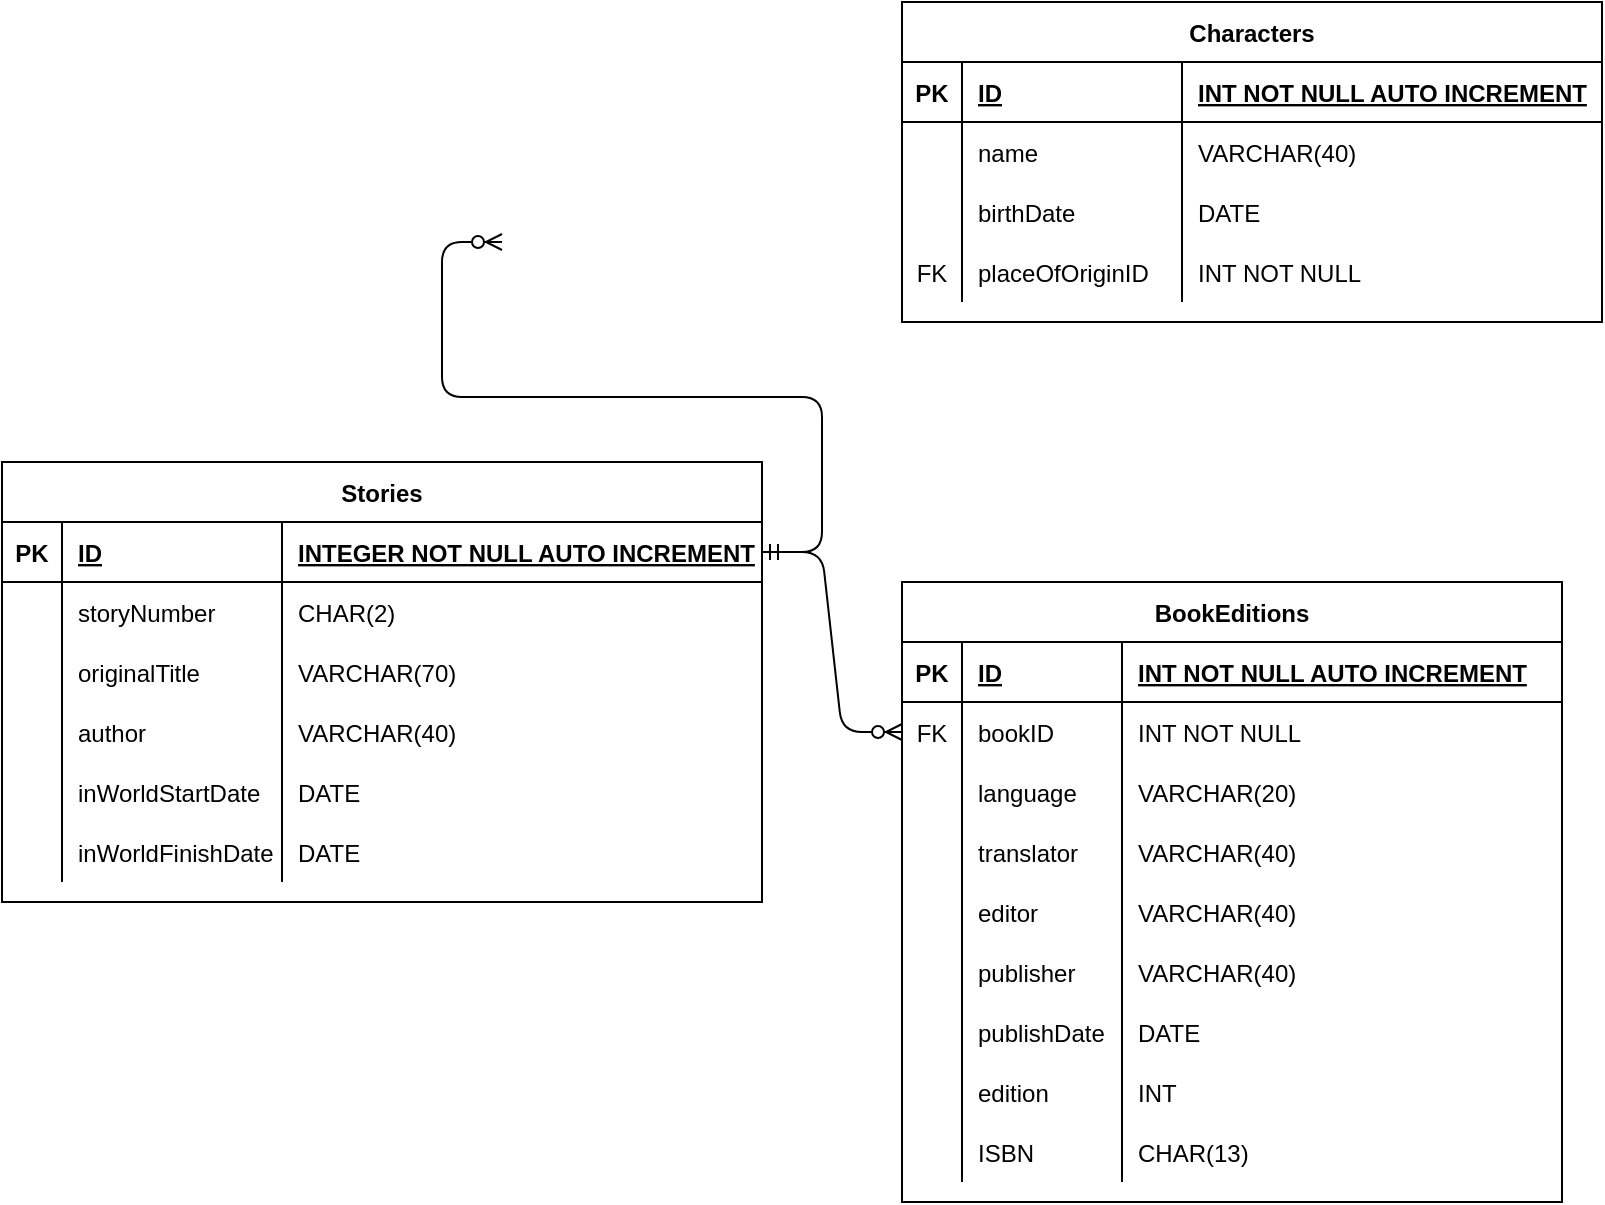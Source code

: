 <mxfile version="14.4.3" type="device"><diagram id="Oy4nCNZJ_92VY1adst9V" name="Page-1"><mxGraphModel dx="926" dy="1310" grid="1" gridSize="10" guides="1" tooltips="1" connect="1" arrows="1" fold="1" page="0" pageScale="1" pageWidth="1100" pageHeight="850" math="0" shadow="0"><root><mxCell id="0"/><mxCell id="1" parent="0"/><mxCell id="5tN_UWt4duT0Om2sR7RE-2" value="Characters" style="shape=table;startSize=30;container=1;collapsible=1;childLayout=tableLayout;fixedRows=1;rowLines=0;fontStyle=1;align=center;resizeLast=1;" parent="1" vertex="1"><mxGeometry x="250" y="-430" width="350" height="160" as="geometry"><mxRectangle x="50" y="-410" width="100" height="30" as="alternateBounds"/></mxGeometry></mxCell><mxCell id="5tN_UWt4duT0Om2sR7RE-3" value="" style="shape=partialRectangle;collapsible=0;dropTarget=0;pointerEvents=0;fillColor=none;top=0;left=0;bottom=1;right=0;points=[[0,0.5],[1,0.5]];portConstraint=eastwest;" parent="5tN_UWt4duT0Om2sR7RE-2" vertex="1"><mxGeometry y="30" width="350" height="30" as="geometry"/></mxCell><mxCell id="5tN_UWt4duT0Om2sR7RE-4" value="PK" style="shape=partialRectangle;connectable=0;fillColor=none;top=0;left=0;bottom=0;right=0;fontStyle=1;overflow=hidden;" parent="5tN_UWt4duT0Om2sR7RE-3" vertex="1"><mxGeometry width="30" height="30" as="geometry"/></mxCell><mxCell id="5tN_UWt4duT0Om2sR7RE-5" value="ID" style="shape=partialRectangle;connectable=0;fillColor=none;top=0;left=0;bottom=0;right=0;align=left;spacingLeft=6;fontStyle=5;overflow=hidden;" parent="5tN_UWt4duT0Om2sR7RE-3" vertex="1"><mxGeometry x="30" width="110" height="30" as="geometry"/></mxCell><mxCell id="5tN_UWt4duT0Om2sR7RE-15" value="INT NOT NULL AUTO INCREMENT" style="shape=partialRectangle;connectable=0;fillColor=none;top=0;left=0;bottom=0;right=0;align=left;spacingLeft=6;fontStyle=5;overflow=hidden;" parent="5tN_UWt4duT0Om2sR7RE-3" vertex="1"><mxGeometry x="140" width="210" height="30" as="geometry"/></mxCell><mxCell id="5tN_UWt4duT0Om2sR7RE-6" value="" style="shape=partialRectangle;collapsible=0;dropTarget=0;pointerEvents=0;fillColor=none;top=0;left=0;bottom=0;right=0;points=[[0,0.5],[1,0.5]];portConstraint=eastwest;" parent="5tN_UWt4duT0Om2sR7RE-2" vertex="1"><mxGeometry y="60" width="350" height="30" as="geometry"/></mxCell><mxCell id="5tN_UWt4duT0Om2sR7RE-7" value="" style="shape=partialRectangle;connectable=0;fillColor=none;top=0;left=0;bottom=0;right=0;editable=1;overflow=hidden;" parent="5tN_UWt4duT0Om2sR7RE-6" vertex="1"><mxGeometry width="30" height="30" as="geometry"/></mxCell><mxCell id="5tN_UWt4duT0Om2sR7RE-8" value="name" style="shape=partialRectangle;connectable=0;fillColor=none;top=0;left=0;bottom=0;right=0;align=left;spacingLeft=6;overflow=hidden;" parent="5tN_UWt4duT0Om2sR7RE-6" vertex="1"><mxGeometry x="30" width="110" height="30" as="geometry"/></mxCell><mxCell id="5tN_UWt4duT0Om2sR7RE-16" value="VARCHAR(40)" style="shape=partialRectangle;connectable=0;fillColor=none;top=0;left=0;bottom=0;right=0;align=left;spacingLeft=6;overflow=hidden;" parent="5tN_UWt4duT0Om2sR7RE-6" vertex="1"><mxGeometry x="140" width="210" height="30" as="geometry"/></mxCell><mxCell id="5tN_UWt4duT0Om2sR7RE-9" value="" style="shape=partialRectangle;collapsible=0;dropTarget=0;pointerEvents=0;fillColor=none;top=0;left=0;bottom=0;right=0;points=[[0,0.5],[1,0.5]];portConstraint=eastwest;" parent="5tN_UWt4duT0Om2sR7RE-2" vertex="1"><mxGeometry y="90" width="350" height="30" as="geometry"/></mxCell><mxCell id="5tN_UWt4duT0Om2sR7RE-10" value="" style="shape=partialRectangle;connectable=0;fillColor=none;top=0;left=0;bottom=0;right=0;editable=1;overflow=hidden;" parent="5tN_UWt4duT0Om2sR7RE-9" vertex="1"><mxGeometry width="30" height="30" as="geometry"/></mxCell><mxCell id="5tN_UWt4duT0Om2sR7RE-11" value="birthDate" style="shape=partialRectangle;connectable=0;fillColor=none;top=0;left=0;bottom=0;right=0;align=left;spacingLeft=6;overflow=hidden;" parent="5tN_UWt4duT0Om2sR7RE-9" vertex="1"><mxGeometry x="30" width="110" height="30" as="geometry"/></mxCell><mxCell id="5tN_UWt4duT0Om2sR7RE-17" value="DATE" style="shape=partialRectangle;connectable=0;fillColor=none;top=0;left=0;bottom=0;right=0;align=left;spacingLeft=6;overflow=hidden;" parent="5tN_UWt4duT0Om2sR7RE-9" vertex="1"><mxGeometry x="140" width="210" height="30" as="geometry"/></mxCell><mxCell id="5tN_UWt4duT0Om2sR7RE-12" value="" style="shape=partialRectangle;collapsible=0;dropTarget=0;pointerEvents=0;fillColor=none;top=0;left=0;bottom=0;right=0;points=[[0,0.5],[1,0.5]];portConstraint=eastwest;" parent="5tN_UWt4duT0Om2sR7RE-2" vertex="1"><mxGeometry y="120" width="350" height="30" as="geometry"/></mxCell><mxCell id="5tN_UWt4duT0Om2sR7RE-13" value="FK" style="shape=partialRectangle;connectable=0;fillColor=none;top=0;left=0;bottom=0;right=0;editable=1;overflow=hidden;" parent="5tN_UWt4duT0Om2sR7RE-12" vertex="1"><mxGeometry width="30" height="30" as="geometry"/></mxCell><mxCell id="5tN_UWt4duT0Om2sR7RE-14" value="placeOfOriginID" style="shape=partialRectangle;connectable=0;fillColor=none;top=0;left=0;bottom=0;right=0;align=left;spacingLeft=6;overflow=hidden;" parent="5tN_UWt4duT0Om2sR7RE-12" vertex="1"><mxGeometry x="30" width="110" height="30" as="geometry"/></mxCell><mxCell id="5tN_UWt4duT0Om2sR7RE-18" value="INT NOT NULL" style="shape=partialRectangle;connectable=0;fillColor=none;top=0;left=0;bottom=0;right=0;align=left;spacingLeft=6;overflow=hidden;" parent="5tN_UWt4duT0Om2sR7RE-12" vertex="1"><mxGeometry x="140" width="210" height="30" as="geometry"/></mxCell><mxCell id="5tN_UWt4duT0Om2sR7RE-28" value="Stories" style="shape=table;startSize=30;container=1;collapsible=1;childLayout=tableLayout;fixedRows=1;rowLines=0;fontStyle=1;align=center;resizeLast=1;" parent="1" vertex="1"><mxGeometry x="-200" y="-200" width="380" height="220" as="geometry"/></mxCell><mxCell id="5tN_UWt4duT0Om2sR7RE-29" value="" style="shape=partialRectangle;collapsible=0;dropTarget=0;pointerEvents=0;fillColor=none;top=0;left=0;bottom=1;right=0;points=[[0,0.5],[1,0.5]];portConstraint=eastwest;" parent="5tN_UWt4duT0Om2sR7RE-28" vertex="1"><mxGeometry y="30" width="380" height="30" as="geometry"/></mxCell><mxCell id="5tN_UWt4duT0Om2sR7RE-30" value="PK" style="shape=partialRectangle;connectable=0;fillColor=none;top=0;left=0;bottom=0;right=0;fontStyle=1;overflow=hidden;" parent="5tN_UWt4duT0Om2sR7RE-29" vertex="1"><mxGeometry width="30" height="30" as="geometry"/></mxCell><mxCell id="5tN_UWt4duT0Om2sR7RE-31" value="ID" style="shape=partialRectangle;connectable=0;fillColor=none;top=0;left=0;bottom=0;right=0;align=left;spacingLeft=6;fontStyle=5;overflow=hidden;" parent="5tN_UWt4duT0Om2sR7RE-29" vertex="1"><mxGeometry x="30" width="110" height="30" as="geometry"/></mxCell><mxCell id="5tN_UWt4duT0Om2sR7RE-41" value="INTEGER NOT NULL AUTO INCREMENT" style="shape=partialRectangle;connectable=0;fillColor=none;top=0;left=0;bottom=0;right=0;align=left;spacingLeft=6;fontStyle=5;overflow=hidden;" parent="5tN_UWt4duT0Om2sR7RE-29" vertex="1"><mxGeometry x="140" width="240" height="30" as="geometry"/></mxCell><mxCell id="5tN_UWt4duT0Om2sR7RE-32" value="" style="shape=partialRectangle;collapsible=0;dropTarget=0;pointerEvents=0;fillColor=none;top=0;left=0;bottom=0;right=0;points=[[0,0.5],[1,0.5]];portConstraint=eastwest;" parent="5tN_UWt4duT0Om2sR7RE-28" vertex="1"><mxGeometry y="60" width="380" height="30" as="geometry"/></mxCell><mxCell id="5tN_UWt4duT0Om2sR7RE-33" value="" style="shape=partialRectangle;connectable=0;fillColor=none;top=0;left=0;bottom=0;right=0;editable=1;overflow=hidden;" parent="5tN_UWt4duT0Om2sR7RE-32" vertex="1"><mxGeometry width="30" height="30" as="geometry"/></mxCell><mxCell id="5tN_UWt4duT0Om2sR7RE-34" value="storyNumber" style="shape=partialRectangle;connectable=0;fillColor=none;top=0;left=0;bottom=0;right=0;align=left;spacingLeft=6;overflow=hidden;" parent="5tN_UWt4duT0Om2sR7RE-32" vertex="1"><mxGeometry x="30" width="110" height="30" as="geometry"/></mxCell><mxCell id="5tN_UWt4duT0Om2sR7RE-42" value="CHAR(2)" style="shape=partialRectangle;connectable=0;fillColor=none;top=0;left=0;bottom=0;right=0;align=left;spacingLeft=6;overflow=hidden;" parent="5tN_UWt4duT0Om2sR7RE-32" vertex="1"><mxGeometry x="140" width="240" height="30" as="geometry"/></mxCell><mxCell id="5tN_UWt4duT0Om2sR7RE-82" style="shape=partialRectangle;collapsible=0;dropTarget=0;pointerEvents=0;fillColor=none;top=0;left=0;bottom=0;right=0;points=[[0,0.5],[1,0.5]];portConstraint=eastwest;" parent="5tN_UWt4duT0Om2sR7RE-28" vertex="1"><mxGeometry y="90" width="380" height="30" as="geometry"/></mxCell><mxCell id="5tN_UWt4duT0Om2sR7RE-83" style="shape=partialRectangle;connectable=0;fillColor=none;top=0;left=0;bottom=0;right=0;editable=1;overflow=hidden;" parent="5tN_UWt4duT0Om2sR7RE-82" vertex="1"><mxGeometry width="30" height="30" as="geometry"/></mxCell><mxCell id="5tN_UWt4duT0Om2sR7RE-84" value="originalTitle" style="shape=partialRectangle;connectable=0;fillColor=none;top=0;left=0;bottom=0;right=0;align=left;spacingLeft=6;overflow=hidden;" parent="5tN_UWt4duT0Om2sR7RE-82" vertex="1"><mxGeometry x="30" width="110" height="30" as="geometry"/></mxCell><mxCell id="5tN_UWt4duT0Om2sR7RE-85" value="VARCHAR(70)" style="shape=partialRectangle;connectable=0;fillColor=none;top=0;left=0;bottom=0;right=0;align=left;spacingLeft=6;overflow=hidden;" parent="5tN_UWt4duT0Om2sR7RE-82" vertex="1"><mxGeometry x="140" width="240" height="30" as="geometry"/></mxCell><mxCell id="5tN_UWt4duT0Om2sR7RE-35" value="" style="shape=partialRectangle;collapsible=0;dropTarget=0;pointerEvents=0;fillColor=none;top=0;left=0;bottom=0;right=0;points=[[0,0.5],[1,0.5]];portConstraint=eastwest;" parent="5tN_UWt4duT0Om2sR7RE-28" vertex="1"><mxGeometry y="120" width="380" height="30" as="geometry"/></mxCell><mxCell id="5tN_UWt4duT0Om2sR7RE-36" value="" style="shape=partialRectangle;connectable=0;fillColor=none;top=0;left=0;bottom=0;right=0;editable=1;overflow=hidden;" parent="5tN_UWt4duT0Om2sR7RE-35" vertex="1"><mxGeometry width="30" height="30" as="geometry"/></mxCell><mxCell id="5tN_UWt4duT0Om2sR7RE-37" value="author" style="shape=partialRectangle;connectable=0;fillColor=none;top=0;left=0;bottom=0;right=0;align=left;spacingLeft=6;overflow=hidden;" parent="5tN_UWt4duT0Om2sR7RE-35" vertex="1"><mxGeometry x="30" width="110" height="30" as="geometry"/></mxCell><mxCell id="5tN_UWt4duT0Om2sR7RE-43" value="VARCHAR(40)" style="shape=partialRectangle;connectable=0;fillColor=none;top=0;left=0;bottom=0;right=0;align=left;spacingLeft=6;overflow=hidden;" parent="5tN_UWt4duT0Om2sR7RE-35" vertex="1"><mxGeometry x="140" width="240" height="30" as="geometry"/></mxCell><mxCell id="5tN_UWt4duT0Om2sR7RE-53" style="shape=partialRectangle;collapsible=0;dropTarget=0;pointerEvents=0;fillColor=none;top=0;left=0;bottom=0;right=0;points=[[0,0.5],[1,0.5]];portConstraint=eastwest;" parent="5tN_UWt4duT0Om2sR7RE-28" vertex="1"><mxGeometry y="150" width="380" height="30" as="geometry"/></mxCell><mxCell id="5tN_UWt4duT0Om2sR7RE-54" style="shape=partialRectangle;connectable=0;fillColor=none;top=0;left=0;bottom=0;right=0;editable=1;overflow=hidden;" parent="5tN_UWt4duT0Om2sR7RE-53" vertex="1"><mxGeometry width="30" height="30" as="geometry"/></mxCell><mxCell id="5tN_UWt4duT0Om2sR7RE-55" value="inWorldStartDate" style="shape=partialRectangle;connectable=0;fillColor=none;top=0;left=0;bottom=0;right=0;align=left;spacingLeft=6;overflow=hidden;" parent="5tN_UWt4duT0Om2sR7RE-53" vertex="1"><mxGeometry x="30" width="110" height="30" as="geometry"/></mxCell><mxCell id="5tN_UWt4duT0Om2sR7RE-56" value="DATE" style="shape=partialRectangle;connectable=0;fillColor=none;top=0;left=0;bottom=0;right=0;align=left;spacingLeft=6;overflow=hidden;" parent="5tN_UWt4duT0Om2sR7RE-53" vertex="1"><mxGeometry x="140" width="240" height="30" as="geometry"/></mxCell><mxCell id="5tN_UWt4duT0Om2sR7RE-57" style="shape=partialRectangle;collapsible=0;dropTarget=0;pointerEvents=0;fillColor=none;top=0;left=0;bottom=0;right=0;points=[[0,0.5],[1,0.5]];portConstraint=eastwest;" parent="5tN_UWt4duT0Om2sR7RE-28" vertex="1"><mxGeometry y="180" width="380" height="30" as="geometry"/></mxCell><mxCell id="5tN_UWt4duT0Om2sR7RE-58" style="shape=partialRectangle;connectable=0;fillColor=none;top=0;left=0;bottom=0;right=0;editable=1;overflow=hidden;" parent="5tN_UWt4duT0Om2sR7RE-57" vertex="1"><mxGeometry width="30" height="30" as="geometry"/></mxCell><mxCell id="5tN_UWt4duT0Om2sR7RE-59" value="inWorldFinishDate" style="shape=partialRectangle;connectable=0;fillColor=none;top=0;left=0;bottom=0;right=0;align=left;spacingLeft=6;overflow=hidden;" parent="5tN_UWt4duT0Om2sR7RE-57" vertex="1"><mxGeometry x="30" width="110" height="30" as="geometry"/></mxCell><mxCell id="5tN_UWt4duT0Om2sR7RE-60" value="DATE" style="shape=partialRectangle;connectable=0;fillColor=none;top=0;left=0;bottom=0;right=0;align=left;spacingLeft=6;overflow=hidden;" parent="5tN_UWt4duT0Om2sR7RE-57" vertex="1"><mxGeometry x="140" width="240" height="30" as="geometry"/></mxCell><mxCell id="5tN_UWt4duT0Om2sR7RE-61" value="BookEditions" style="shape=table;startSize=30;container=1;collapsible=1;childLayout=tableLayout;fixedRows=1;rowLines=0;fontStyle=1;align=center;resizeLast=1;" parent="1" vertex="1"><mxGeometry x="250" y="-140" width="330" height="310" as="geometry"/></mxCell><mxCell id="5tN_UWt4duT0Om2sR7RE-62" value="" style="shape=partialRectangle;collapsible=0;dropTarget=0;pointerEvents=0;fillColor=none;top=0;left=0;bottom=1;right=0;points=[[0,0.5],[1,0.5]];portConstraint=eastwest;" parent="5tN_UWt4duT0Om2sR7RE-61" vertex="1"><mxGeometry y="30" width="330" height="30" as="geometry"/></mxCell><mxCell id="5tN_UWt4duT0Om2sR7RE-63" value="PK" style="shape=partialRectangle;connectable=0;fillColor=none;top=0;left=0;bottom=0;right=0;fontStyle=1;overflow=hidden;" parent="5tN_UWt4duT0Om2sR7RE-62" vertex="1"><mxGeometry width="30" height="30" as="geometry"/></mxCell><mxCell id="5tN_UWt4duT0Om2sR7RE-64" value="ID" style="shape=partialRectangle;connectable=0;fillColor=none;top=0;left=0;bottom=0;right=0;align=left;spacingLeft=6;fontStyle=5;overflow=hidden;" parent="5tN_UWt4duT0Om2sR7RE-62" vertex="1"><mxGeometry x="30" width="80" height="30" as="geometry"/></mxCell><mxCell id="5tN_UWt4duT0Om2sR7RE-74" value="INT NOT NULL AUTO INCREMENT" style="shape=partialRectangle;connectable=0;fillColor=none;top=0;left=0;bottom=0;right=0;align=left;spacingLeft=6;fontStyle=5;overflow=hidden;" parent="5tN_UWt4duT0Om2sR7RE-62" vertex="1"><mxGeometry x="110" width="220" height="30" as="geometry"/></mxCell><mxCell id="5tN_UWt4duT0Om2sR7RE-90" style="shape=partialRectangle;collapsible=0;dropTarget=0;pointerEvents=0;fillColor=none;top=0;left=0;bottom=0;right=0;points=[[0,0.5],[1,0.5]];portConstraint=eastwest;" parent="5tN_UWt4duT0Om2sR7RE-61" vertex="1"><mxGeometry y="60" width="330" height="30" as="geometry"/></mxCell><mxCell id="5tN_UWt4duT0Om2sR7RE-91" value="FK" style="shape=partialRectangle;connectable=0;fillColor=none;top=0;left=0;bottom=0;right=0;editable=1;overflow=hidden;" parent="5tN_UWt4duT0Om2sR7RE-90" vertex="1"><mxGeometry width="30" height="30" as="geometry"/></mxCell><mxCell id="5tN_UWt4duT0Om2sR7RE-92" value="bookID" style="shape=partialRectangle;connectable=0;fillColor=none;top=0;left=0;bottom=0;right=0;align=left;spacingLeft=6;overflow=hidden;" parent="5tN_UWt4duT0Om2sR7RE-90" vertex="1"><mxGeometry x="30" width="80" height="30" as="geometry"/></mxCell><mxCell id="5tN_UWt4duT0Om2sR7RE-93" value="INT NOT NULL" style="shape=partialRectangle;connectable=0;fillColor=none;top=0;left=0;bottom=0;right=0;align=left;spacingLeft=6;overflow=hidden;" parent="5tN_UWt4duT0Om2sR7RE-90" vertex="1"><mxGeometry x="110" width="220" height="30" as="geometry"/></mxCell><mxCell id="5tN_UWt4duT0Om2sR7RE-45" style="shape=partialRectangle;collapsible=0;dropTarget=0;pointerEvents=0;fillColor=none;top=0;left=0;bottom=0;right=0;points=[[0,0.5],[1,0.5]];portConstraint=eastwest;" parent="5tN_UWt4duT0Om2sR7RE-61" vertex="1"><mxGeometry y="90" width="330" height="30" as="geometry"/></mxCell><mxCell id="5tN_UWt4duT0Om2sR7RE-46" style="shape=partialRectangle;connectable=0;fillColor=none;top=0;left=0;bottom=0;right=0;editable=1;overflow=hidden;" parent="5tN_UWt4duT0Om2sR7RE-45" vertex="1"><mxGeometry width="30" height="30" as="geometry"/></mxCell><mxCell id="5tN_UWt4duT0Om2sR7RE-47" value="language" style="shape=partialRectangle;connectable=0;fillColor=none;top=0;left=0;bottom=0;right=0;align=left;spacingLeft=6;overflow=hidden;" parent="5tN_UWt4duT0Om2sR7RE-45" vertex="1"><mxGeometry x="30" width="80" height="30" as="geometry"/></mxCell><mxCell id="5tN_UWt4duT0Om2sR7RE-48" value="VARCHAR(20)" style="shape=partialRectangle;connectable=0;fillColor=none;top=0;left=0;bottom=0;right=0;align=left;spacingLeft=6;overflow=hidden;" parent="5tN_UWt4duT0Om2sR7RE-45" vertex="1"><mxGeometry x="110" width="220" height="30" as="geometry"/></mxCell><mxCell id="5tN_UWt4duT0Om2sR7RE-38" value="" style="shape=partialRectangle;collapsible=0;dropTarget=0;pointerEvents=0;fillColor=none;top=0;left=0;bottom=0;right=0;points=[[0,0.5],[1,0.5]];portConstraint=eastwest;" parent="5tN_UWt4duT0Om2sR7RE-61" vertex="1"><mxGeometry y="120" width="330" height="30" as="geometry"/></mxCell><mxCell id="5tN_UWt4duT0Om2sR7RE-39" value="" style="shape=partialRectangle;connectable=0;fillColor=none;top=0;left=0;bottom=0;right=0;editable=1;overflow=hidden;" parent="5tN_UWt4duT0Om2sR7RE-38" vertex="1"><mxGeometry width="30" height="30" as="geometry"/></mxCell><mxCell id="5tN_UWt4duT0Om2sR7RE-40" value="translator" style="shape=partialRectangle;connectable=0;fillColor=none;top=0;left=0;bottom=0;right=0;align=left;spacingLeft=6;overflow=hidden;" parent="5tN_UWt4duT0Om2sR7RE-38" vertex="1"><mxGeometry x="30" width="80" height="30" as="geometry"/></mxCell><mxCell id="5tN_UWt4duT0Om2sR7RE-44" value="VARCHAR(40)" style="shape=partialRectangle;connectable=0;fillColor=none;top=0;left=0;bottom=0;right=0;align=left;spacingLeft=6;overflow=hidden;" parent="5tN_UWt4duT0Om2sR7RE-38" vertex="1"><mxGeometry x="110" width="220" height="30" as="geometry"/></mxCell><mxCell id="5tN_UWt4duT0Om2sR7RE-49" style="shape=partialRectangle;collapsible=0;dropTarget=0;pointerEvents=0;fillColor=none;top=0;left=0;bottom=0;right=0;points=[[0,0.5],[1,0.5]];portConstraint=eastwest;" parent="5tN_UWt4duT0Om2sR7RE-61" vertex="1"><mxGeometry y="150" width="330" height="30" as="geometry"/></mxCell><mxCell id="5tN_UWt4duT0Om2sR7RE-50" style="shape=partialRectangle;connectable=0;fillColor=none;top=0;left=0;bottom=0;right=0;editable=1;overflow=hidden;" parent="5tN_UWt4duT0Om2sR7RE-49" vertex="1"><mxGeometry width="30" height="30" as="geometry"/></mxCell><mxCell id="5tN_UWt4duT0Om2sR7RE-51" value="editor" style="shape=partialRectangle;connectable=0;fillColor=none;top=0;left=0;bottom=0;right=0;align=left;spacingLeft=6;overflow=hidden;" parent="5tN_UWt4duT0Om2sR7RE-49" vertex="1"><mxGeometry x="30" width="80" height="30" as="geometry"/></mxCell><mxCell id="5tN_UWt4duT0Om2sR7RE-52" value="VARCHAR(40)" style="shape=partialRectangle;connectable=0;fillColor=none;top=0;left=0;bottom=0;right=0;align=left;spacingLeft=6;overflow=hidden;" parent="5tN_UWt4duT0Om2sR7RE-49" vertex="1"><mxGeometry x="110" width="220" height="30" as="geometry"/></mxCell><mxCell id="5tN_UWt4duT0Om2sR7RE-65" value="" style="shape=partialRectangle;collapsible=0;dropTarget=0;pointerEvents=0;fillColor=none;top=0;left=0;bottom=0;right=0;points=[[0,0.5],[1,0.5]];portConstraint=eastwest;" parent="5tN_UWt4duT0Om2sR7RE-61" vertex="1"><mxGeometry y="180" width="330" height="30" as="geometry"/></mxCell><mxCell id="5tN_UWt4duT0Om2sR7RE-66" value="" style="shape=partialRectangle;connectable=0;fillColor=none;top=0;left=0;bottom=0;right=0;editable=1;overflow=hidden;" parent="5tN_UWt4duT0Om2sR7RE-65" vertex="1"><mxGeometry width="30" height="30" as="geometry"/></mxCell><mxCell id="5tN_UWt4duT0Om2sR7RE-67" value="publisher" style="shape=partialRectangle;connectable=0;fillColor=none;top=0;left=0;bottom=0;right=0;align=left;spacingLeft=6;overflow=hidden;" parent="5tN_UWt4duT0Om2sR7RE-65" vertex="1"><mxGeometry x="30" width="80" height="30" as="geometry"/></mxCell><mxCell id="5tN_UWt4duT0Om2sR7RE-75" value="VARCHAR(40)" style="shape=partialRectangle;connectable=0;fillColor=none;top=0;left=0;bottom=0;right=0;align=left;spacingLeft=6;overflow=hidden;" parent="5tN_UWt4duT0Om2sR7RE-65" vertex="1"><mxGeometry x="110" width="220" height="30" as="geometry"/></mxCell><mxCell id="5tN_UWt4duT0Om2sR7RE-68" value="" style="shape=partialRectangle;collapsible=0;dropTarget=0;pointerEvents=0;fillColor=none;top=0;left=0;bottom=0;right=0;points=[[0,0.5],[1,0.5]];portConstraint=eastwest;" parent="5tN_UWt4duT0Om2sR7RE-61" vertex="1"><mxGeometry y="210" width="330" height="30" as="geometry"/></mxCell><mxCell id="5tN_UWt4duT0Om2sR7RE-69" value="" style="shape=partialRectangle;connectable=0;fillColor=none;top=0;left=0;bottom=0;right=0;editable=1;overflow=hidden;" parent="5tN_UWt4duT0Om2sR7RE-68" vertex="1"><mxGeometry width="30" height="30" as="geometry"/></mxCell><mxCell id="5tN_UWt4duT0Om2sR7RE-70" value="publishDate" style="shape=partialRectangle;connectable=0;fillColor=none;top=0;left=0;bottom=0;right=0;align=left;spacingLeft=6;overflow=hidden;" parent="5tN_UWt4duT0Om2sR7RE-68" vertex="1"><mxGeometry x="30" width="80" height="30" as="geometry"/></mxCell><mxCell id="5tN_UWt4duT0Om2sR7RE-76" value="DATE" style="shape=partialRectangle;connectable=0;fillColor=none;top=0;left=0;bottom=0;right=0;align=left;spacingLeft=6;overflow=hidden;" parent="5tN_UWt4duT0Om2sR7RE-68" vertex="1"><mxGeometry x="110" width="220" height="30" as="geometry"/></mxCell><mxCell id="5tN_UWt4duT0Om2sR7RE-98" style="shape=partialRectangle;collapsible=0;dropTarget=0;pointerEvents=0;fillColor=none;top=0;left=0;bottom=0;right=0;points=[[0,0.5],[1,0.5]];portConstraint=eastwest;" parent="5tN_UWt4duT0Om2sR7RE-61" vertex="1"><mxGeometry y="240" width="330" height="30" as="geometry"/></mxCell><mxCell id="5tN_UWt4duT0Om2sR7RE-99" style="shape=partialRectangle;connectable=0;fillColor=none;top=0;left=0;bottom=0;right=0;editable=1;overflow=hidden;" parent="5tN_UWt4duT0Om2sR7RE-98" vertex="1"><mxGeometry width="30" height="30" as="geometry"/></mxCell><mxCell id="5tN_UWt4duT0Om2sR7RE-100" value="edition" style="shape=partialRectangle;connectable=0;fillColor=none;top=0;left=0;bottom=0;right=0;align=left;spacingLeft=6;overflow=hidden;" parent="5tN_UWt4duT0Om2sR7RE-98" vertex="1"><mxGeometry x="30" width="80" height="30" as="geometry"/></mxCell><mxCell id="5tN_UWt4duT0Om2sR7RE-101" value="INT" style="shape=partialRectangle;connectable=0;fillColor=none;top=0;left=0;bottom=0;right=0;align=left;spacingLeft=6;overflow=hidden;" parent="5tN_UWt4duT0Om2sR7RE-98" vertex="1"><mxGeometry x="110" width="220" height="30" as="geometry"/></mxCell><mxCell id="5tN_UWt4duT0Om2sR7RE-71" value="" style="shape=partialRectangle;collapsible=0;dropTarget=0;pointerEvents=0;fillColor=none;top=0;left=0;bottom=0;right=0;points=[[0,0.5],[1,0.5]];portConstraint=eastwest;" parent="5tN_UWt4duT0Om2sR7RE-61" vertex="1"><mxGeometry y="270" width="330" height="30" as="geometry"/></mxCell><mxCell id="5tN_UWt4duT0Om2sR7RE-72" value="" style="shape=partialRectangle;connectable=0;fillColor=none;top=0;left=0;bottom=0;right=0;editable=1;overflow=hidden;" parent="5tN_UWt4duT0Om2sR7RE-71" vertex="1"><mxGeometry width="30" height="30" as="geometry"/></mxCell><mxCell id="5tN_UWt4duT0Om2sR7RE-73" value="ISBN" style="shape=partialRectangle;connectable=0;fillColor=none;top=0;left=0;bottom=0;right=0;align=left;spacingLeft=6;overflow=hidden;" parent="5tN_UWt4duT0Om2sR7RE-71" vertex="1"><mxGeometry x="30" width="80" height="30" as="geometry"/></mxCell><mxCell id="5tN_UWt4duT0Om2sR7RE-77" value="CHAR(13)" style="shape=partialRectangle;connectable=0;fillColor=none;top=0;left=0;bottom=0;right=0;align=left;spacingLeft=6;overflow=hidden;" parent="5tN_UWt4duT0Om2sR7RE-71" vertex="1"><mxGeometry x="110" width="220" height="30" as="geometry"/></mxCell><mxCell id="5tN_UWt4duT0Om2sR7RE-107" value="" style="edgeStyle=entityRelationEdgeStyle;fontSize=12;html=1;endArrow=ERzeroToMany;startArrow=ERmandOne;exitX=1;exitY=0.5;exitDx=0;exitDy=0;entryX=0;entryY=0.5;entryDx=0;entryDy=0;" parent="1" source="5tN_UWt4duT0Om2sR7RE-29" target="5tN_UWt4duT0Om2sR7RE-90" edge="1"><mxGeometry width="100" height="100" relative="1" as="geometry"><mxPoint x="60" y="-110" as="sourcePoint"/><mxPoint x="160" y="-210" as="targetPoint"/></mxGeometry></mxCell><mxCell id="5tN_UWt4duT0Om2sR7RE-108" value="" style="edgeStyle=entityRelationEdgeStyle;fontSize=12;html=1;endArrow=ERzeroToMany;startArrow=ERmandOne;exitX=1;exitY=0.5;exitDx=0;exitDy=0;entryX=0;entryY=0.5;entryDx=0;entryDy=0;" parent="1" source="5tN_UWt4duT0Om2sR7RE-29" target="5tN_UWt4duT0Om2sR7RE-23" edge="1"><mxGeometry width="100" height="100" relative="1" as="geometry"><mxPoint x="-50" y="-210" as="sourcePoint"/><mxPoint x="50" y="-310" as="targetPoint"/></mxGeometry></mxCell></root></mxGraphModel></diagram></mxfile>